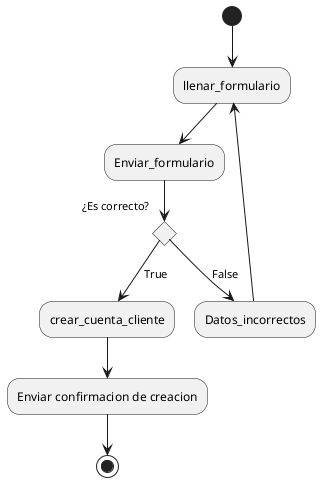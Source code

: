 @startuml Formulario de registro en linea a un evento L.G
(*) --> "llenar_formulario"
--> "Enviar_formulario"
if "¿Es correcto?"
--> [True] "crear_cuenta_cliente"
--> "Enviar confirmacion de creacion"
--> (*)
else
--> [False] "Datos_incorrectos"
--> "llenar_formulario"
endif
@enduml
